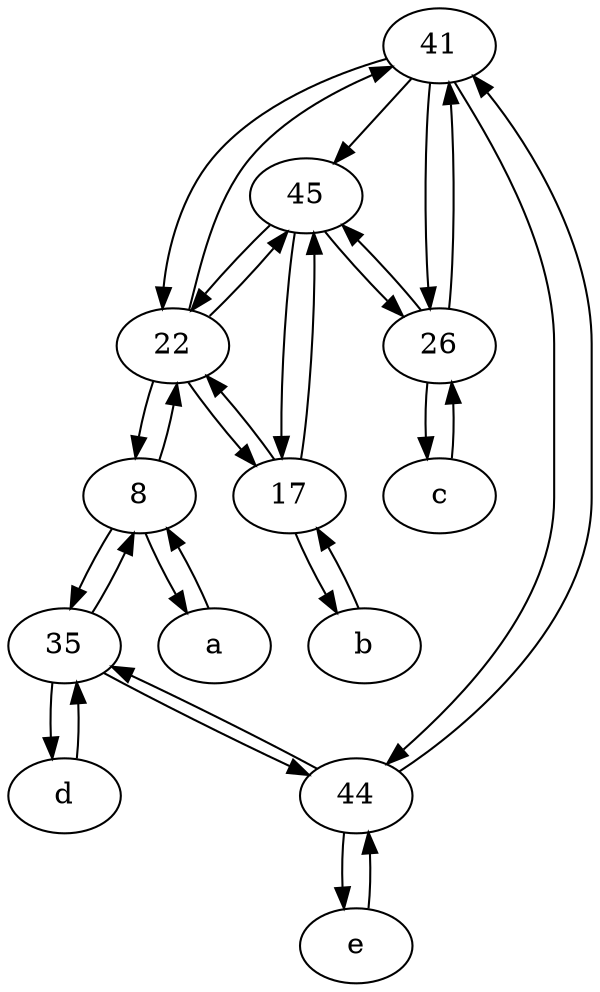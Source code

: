 digraph  {
	41;
	45;
	22;
	a [pos="40,10!"];
	c [pos="20,10!"];
	e [pos="30,50!"];
	17;
	8;
	d [pos="20,30!"];
	35;
	44;
	b [pos="50,20!"];
	26;
	8 -> 22;
	22 -> 41;
	b -> 17;
	45 -> 22;
	35 -> 8;
	22 -> 8;
	41 -> 26;
	8 -> 35;
	8 -> a;
	a -> 8;
	22 -> 45;
	e -> 44;
	c -> 26;
	44 -> e;
	17 -> 45;
	35 -> d;
	41 -> 44;
	45 -> 26;
	26 -> 41;
	41 -> 22;
	17 -> 22;
	44 -> 41;
	45 -> 17;
	35 -> 44;
	d -> 35;
	17 -> b;
	44 -> 35;
	22 -> 17;
	26 -> c;
	41 -> 45;
	26 -> 45;

	}